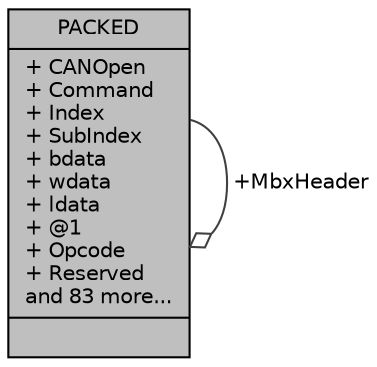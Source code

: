 digraph "PACKED"
{
 // INTERACTIVE_SVG=YES
  edge [fontname="Helvetica",fontsize="10",labelfontname="Helvetica",labelfontsize="10"];
  node [fontname="Helvetica",fontsize="10",shape=record];
  Node1 [label="{PACKED\n|+ CANOpen\l+ Command\l+ Index\l+ SubIndex\l+ bdata\l+ wdata\l+ ldata\l+ @1\l+ Opcode\l+ Reserved\land 83 more...\l|}",height=0.2,width=0.4,color="black", fillcolor="grey75", style="filled" fontcolor="black"];
  Node1 -> Node1 [color="grey25",fontsize="10",style="solid",label=" +MbxHeader" ,arrowhead="odiamond",fontname="Helvetica"];
}
